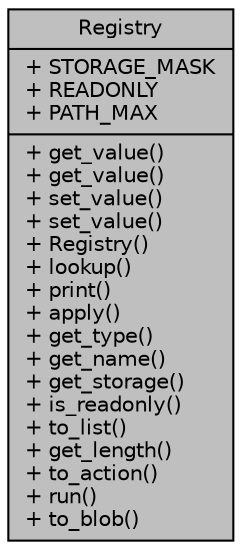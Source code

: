 digraph "Registry"
{
  edge [fontname="Helvetica",fontsize="10",labelfontname="Helvetica",labelfontsize="10"];
  node [fontname="Helvetica",fontsize="10",shape=record];
  Node1 [label="{Registry\n|+ STORAGE_MASK\l+ READONLY\l+ PATH_MAX\l|+ get_value()\l+ get_value()\l+ set_value()\l+ set_value()\l+ Registry()\l+ lookup()\l+ print()\l+ apply()\l+ get_type()\l+ get_name()\l+ get_storage()\l+ is_readonly()\l+ to_list()\l+ get_length()\l+ to_action()\l+ run()\l+ to_blob()\l}",height=0.2,width=0.4,color="black", fillcolor="grey75", style="filled", fontcolor="black"];
}
